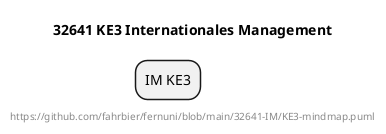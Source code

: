 @startmindmap
title 32641 KE3 Internationales Management
center footer https://github.com/fahrbier/fernuni/blob/main/32641-IM/KE3-mindmap.puml

+ IM KE3

@endmindmap
